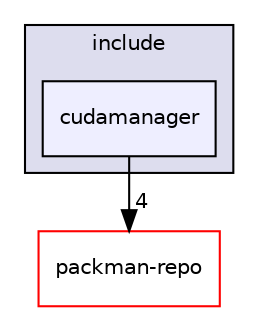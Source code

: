 digraph "cudamanager" {
  compound=true
  node [ fontsize="10", fontname="Helvetica"];
  edge [ labelfontsize="10", labelfontname="Helvetica"];
  subgraph clusterdir_29360d1ece32a6e2128493c81edcca5c {
    graph [ bgcolor="#ddddee", pencolor="black", label="include" fontname="Helvetica", fontsize="10", URL="dir_29360d1ece32a6e2128493c81edcca5c.html"]
  dir_197e1917c9655648379481f66a2afda9 [shape=box, label="cudamanager", style="filled", fillcolor="#eeeeff", pencolor="black", URL="dir_197e1917c9655648379481f66a2afda9.html"];
  }
  dir_0bc3c1d51e6c63f2207574e46b83fb8f [shape=box label="packman-repo" fillcolor="white" style="filled" color="red" URL="dir_0bc3c1d51e6c63f2207574e46b83fb8f.html"];
  dir_197e1917c9655648379481f66a2afda9->dir_0bc3c1d51e6c63f2207574e46b83fb8f [headlabel="4", labeldistance=1.5 headhref="dir_000015_000003.html"];
}
